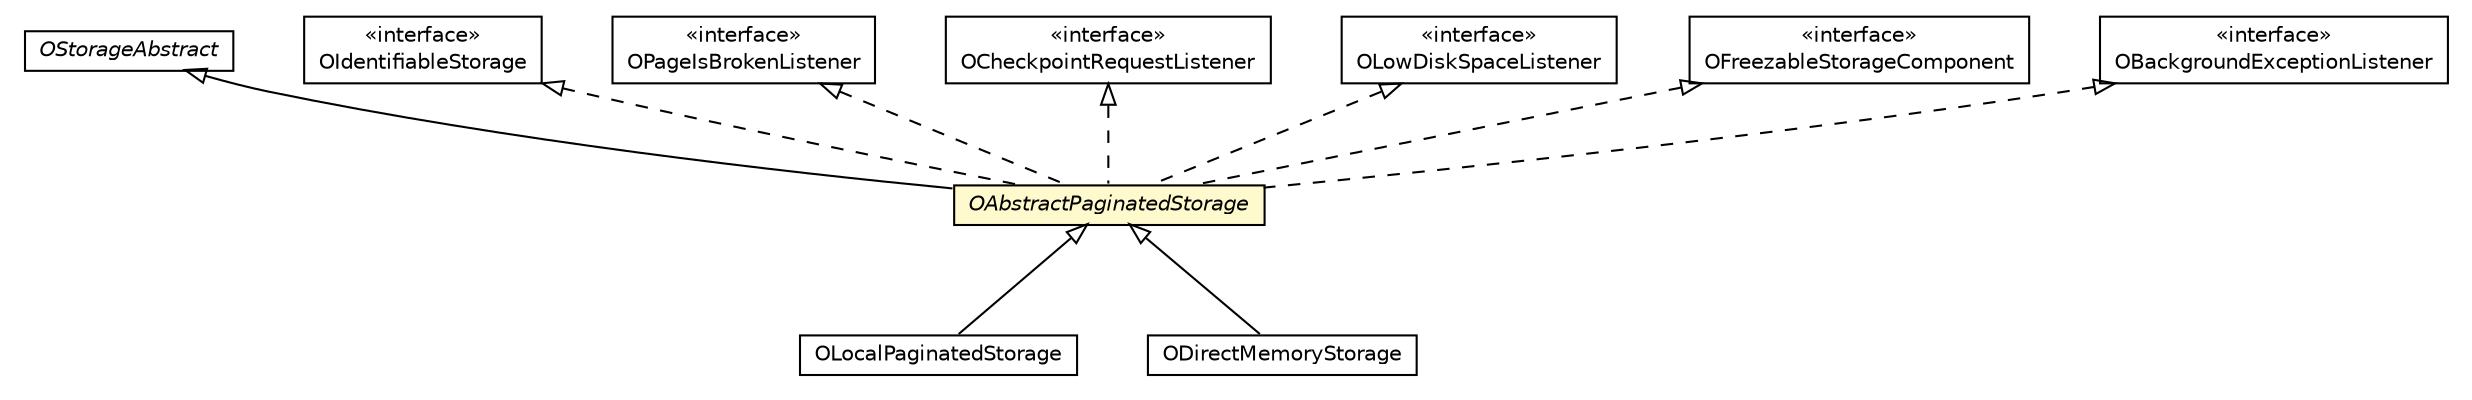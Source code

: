 #!/usr/local/bin/dot
#
# Class diagram 
# Generated by UMLGraph version R5_6-24-gf6e263 (http://www.umlgraph.org/)
#

digraph G {
	edge [fontname="Helvetica",fontsize=10,labelfontname="Helvetica",labelfontsize=10];
	node [fontname="Helvetica",fontsize=10,shape=plaintext];
	nodesep=0.25;
	ranksep=0.5;
	// com.orientechnologies.orient.core.storage.OStorageAbstract
	c1208283 [label=<<table title="com.orientechnologies.orient.core.storage.OStorageAbstract" border="0" cellborder="1" cellspacing="0" cellpadding="2" port="p" href="../../OStorageAbstract.html">
		<tr><td><table border="0" cellspacing="0" cellpadding="1">
<tr><td align="center" balign="center"><font face="Helvetica-Oblique"> OStorageAbstract </font></td></tr>
		</table></td></tr>
		</table>>, URL="../../OStorageAbstract.html", fontname="Helvetica", fontcolor="black", fontsize=10.0];
	// com.orientechnologies.orient.core.storage.OIdentifiableStorage
	c1208293 [label=<<table title="com.orientechnologies.orient.core.storage.OIdentifiableStorage" border="0" cellborder="1" cellspacing="0" cellpadding="2" port="p" href="../../OIdentifiableStorage.html">
		<tr><td><table border="0" cellspacing="0" cellpadding="1">
<tr><td align="center" balign="center"> &#171;interface&#187; </td></tr>
<tr><td align="center" balign="center"> OIdentifiableStorage </td></tr>
		</table></td></tr>
		</table>>, URL="../../OIdentifiableStorage.html", fontname="Helvetica", fontcolor="black", fontsize=10.0];
	// com.orientechnologies.orient.core.storage.impl.local.OPageIsBrokenListener
	c1208300 [label=<<table title="com.orientechnologies.orient.core.storage.impl.local.OPageIsBrokenListener" border="0" cellborder="1" cellspacing="0" cellpadding="2" port="p" href="./OPageIsBrokenListener.html">
		<tr><td><table border="0" cellspacing="0" cellpadding="1">
<tr><td align="center" balign="center"> &#171;interface&#187; </td></tr>
<tr><td align="center" balign="center"> OPageIsBrokenListener </td></tr>
		</table></td></tr>
		</table>>, URL="./OPageIsBrokenListener.html", fontname="Helvetica", fontcolor="black", fontsize=10.0];
	// com.orientechnologies.orient.core.storage.impl.local.OCheckpointRequestListener
	c1208304 [label=<<table title="com.orientechnologies.orient.core.storage.impl.local.OCheckpointRequestListener" border="0" cellborder="1" cellspacing="0" cellpadding="2" port="p" href="./OCheckpointRequestListener.html">
		<tr><td><table border="0" cellspacing="0" cellpadding="1">
<tr><td align="center" balign="center"> &#171;interface&#187; </td></tr>
<tr><td align="center" balign="center"> OCheckpointRequestListener </td></tr>
		</table></td></tr>
		</table>>, URL="./OCheckpointRequestListener.html", fontname="Helvetica", fontcolor="black", fontsize=10.0];
	// com.orientechnologies.orient.core.storage.impl.local.OAbstractPaginatedStorage
	c1208306 [label=<<table title="com.orientechnologies.orient.core.storage.impl.local.OAbstractPaginatedStorage" border="0" cellborder="1" cellspacing="0" cellpadding="2" port="p" bgcolor="lemonChiffon" href="./OAbstractPaginatedStorage.html">
		<tr><td><table border="0" cellspacing="0" cellpadding="1">
<tr><td align="center" balign="center"><font face="Helvetica-Oblique"> OAbstractPaginatedStorage </font></td></tr>
		</table></td></tr>
		</table>>, URL="./OAbstractPaginatedStorage.html", fontname="Helvetica", fontcolor="black", fontsize=10.0];
	// com.orientechnologies.orient.core.storage.impl.local.OLowDiskSpaceListener
	c1208309 [label=<<table title="com.orientechnologies.orient.core.storage.impl.local.OLowDiskSpaceListener" border="0" cellborder="1" cellspacing="0" cellpadding="2" port="p" href="./OLowDiskSpaceListener.html">
		<tr><td><table border="0" cellspacing="0" cellpadding="1">
<tr><td align="center" balign="center"> &#171;interface&#187; </td></tr>
<tr><td align="center" balign="center"> OLowDiskSpaceListener </td></tr>
		</table></td></tr>
		</table>>, URL="./OLowDiskSpaceListener.html", fontname="Helvetica", fontcolor="black", fontsize=10.0];
	// com.orientechnologies.orient.core.storage.impl.local.OFreezableStorageComponent
	c1208312 [label=<<table title="com.orientechnologies.orient.core.storage.impl.local.OFreezableStorageComponent" border="0" cellborder="1" cellspacing="0" cellpadding="2" port="p" href="./OFreezableStorageComponent.html">
		<tr><td><table border="0" cellspacing="0" cellpadding="1">
<tr><td align="center" balign="center"> &#171;interface&#187; </td></tr>
<tr><td align="center" balign="center"> OFreezableStorageComponent </td></tr>
		</table></td></tr>
		</table>>, URL="./OFreezableStorageComponent.html", fontname="Helvetica", fontcolor="black", fontsize=10.0];
	// com.orientechnologies.orient.core.storage.cache.local.OBackgroundExceptionListener
	c1208432 [label=<<table title="com.orientechnologies.orient.core.storage.cache.local.OBackgroundExceptionListener" border="0" cellborder="1" cellspacing="0" cellpadding="2" port="p" href="../../cache/local/OBackgroundExceptionListener.html">
		<tr><td><table border="0" cellspacing="0" cellpadding="1">
<tr><td align="center" balign="center"> &#171;interface&#187; </td></tr>
<tr><td align="center" balign="center"> OBackgroundExceptionListener </td></tr>
		</table></td></tr>
		</table>>, URL="../../cache/local/OBackgroundExceptionListener.html", fontname="Helvetica", fontcolor="black", fontsize=10.0];
	// com.orientechnologies.orient.core.storage.disk.OLocalPaginatedStorage
	c1208434 [label=<<table title="com.orientechnologies.orient.core.storage.disk.OLocalPaginatedStorage" border="0" cellborder="1" cellspacing="0" cellpadding="2" port="p" href="../../disk/OLocalPaginatedStorage.html">
		<tr><td><table border="0" cellspacing="0" cellpadding="1">
<tr><td align="center" balign="center"> OLocalPaginatedStorage </td></tr>
		</table></td></tr>
		</table>>, URL="../../disk/OLocalPaginatedStorage.html", fontname="Helvetica", fontcolor="black", fontsize=10.0];
	// com.orientechnologies.orient.core.storage.memory.ODirectMemoryStorage
	c1208450 [label=<<table title="com.orientechnologies.orient.core.storage.memory.ODirectMemoryStorage" border="0" cellborder="1" cellspacing="0" cellpadding="2" port="p" href="../../memory/ODirectMemoryStorage.html">
		<tr><td><table border="0" cellspacing="0" cellpadding="1">
<tr><td align="center" balign="center"> ODirectMemoryStorage </td></tr>
		</table></td></tr>
		</table>>, URL="../../memory/ODirectMemoryStorage.html", fontname="Helvetica", fontcolor="black", fontsize=10.0];
	//com.orientechnologies.orient.core.storage.impl.local.OAbstractPaginatedStorage extends com.orientechnologies.orient.core.storage.OStorageAbstract
	c1208283:p -> c1208306:p [dir=back,arrowtail=empty];
	//com.orientechnologies.orient.core.storage.impl.local.OAbstractPaginatedStorage implements com.orientechnologies.orient.core.storage.impl.local.OLowDiskSpaceListener
	c1208309:p -> c1208306:p [dir=back,arrowtail=empty,style=dashed];
	//com.orientechnologies.orient.core.storage.impl.local.OAbstractPaginatedStorage implements com.orientechnologies.orient.core.storage.impl.local.OCheckpointRequestListener
	c1208304:p -> c1208306:p [dir=back,arrowtail=empty,style=dashed];
	//com.orientechnologies.orient.core.storage.impl.local.OAbstractPaginatedStorage implements com.orientechnologies.orient.core.storage.OIdentifiableStorage
	c1208293:p -> c1208306:p [dir=back,arrowtail=empty,style=dashed];
	//com.orientechnologies.orient.core.storage.impl.local.OAbstractPaginatedStorage implements com.orientechnologies.orient.core.storage.cache.local.OBackgroundExceptionListener
	c1208432:p -> c1208306:p [dir=back,arrowtail=empty,style=dashed];
	//com.orientechnologies.orient.core.storage.impl.local.OAbstractPaginatedStorage implements com.orientechnologies.orient.core.storage.impl.local.OFreezableStorageComponent
	c1208312:p -> c1208306:p [dir=back,arrowtail=empty,style=dashed];
	//com.orientechnologies.orient.core.storage.impl.local.OAbstractPaginatedStorage implements com.orientechnologies.orient.core.storage.impl.local.OPageIsBrokenListener
	c1208300:p -> c1208306:p [dir=back,arrowtail=empty,style=dashed];
	//com.orientechnologies.orient.core.storage.disk.OLocalPaginatedStorage extends com.orientechnologies.orient.core.storage.impl.local.OAbstractPaginatedStorage
	c1208306:p -> c1208434:p [dir=back,arrowtail=empty];
	//com.orientechnologies.orient.core.storage.memory.ODirectMemoryStorage extends com.orientechnologies.orient.core.storage.impl.local.OAbstractPaginatedStorage
	c1208306:p -> c1208450:p [dir=back,arrowtail=empty];
}

